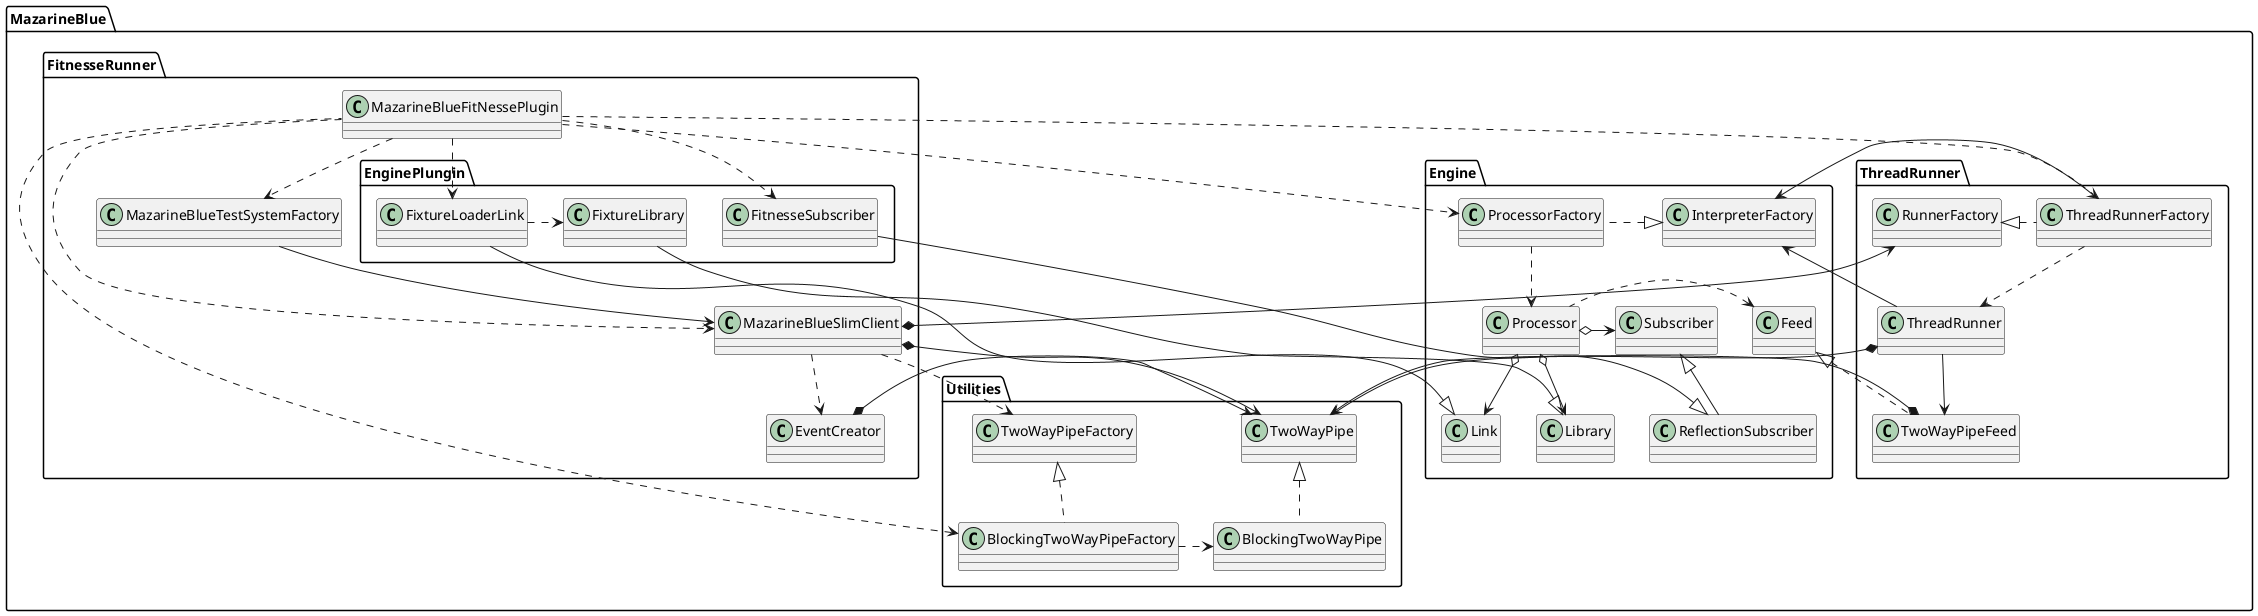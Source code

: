 @startuml
MazarineBlue.FitnesseRunner.MazarineBlueFitNessePlugin ..> MazarineBlue.ThreadRunner.ThreadRunnerFactory
MazarineBlue.FitnesseRunner.MazarineBlueFitNessePlugin ..> MazarineBlue.Engine.ProcessorFactory
MazarineBlue.FitnesseRunner.MazarineBlueFitNessePlugin ..> MazarineBlue.FitnesseRunner.MazarineBlueSlimClient
MazarineBlue.FitnesseRunner.MazarineBlueFitNessePlugin ..> MazarineBlue.FitnesseRunner.EnginePlungin.FitnesseSubscriber
MazarineBlue.FitnesseRunner.MazarineBlueFitNessePlugin ..> MazarineBlue.FitnesseRunner.MazarineBlueTestSystemFactory
MazarineBlue.FitnesseRunner.MazarineBlueFitNessePlugin ..> MazarineBlue.FitnesseRunner.EnginePlungin.FixtureLoaderLink
MazarineBlue.Utilities.BlockingTwoWayPipeFactory <. MazarineBlue.FitnesseRunner.MazarineBlueFitNessePlugin

MazarineBlue.FitnesseRunner.MazarineBlueTestSystemFactory --> MazarineBlue.FitnesseRunner.MazarineBlueSlimClient 

MazarineBlue.FitnesseRunner.MazarineBlueSlimClient *--> MazarineBlue.ThreadRunner.RunnerFactory
MazarineBlue.FitnesseRunner.MazarineBlueSlimClient *--> MazarineBlue.Utilities.TwoWayPipe
MazarineBlue.FitnesseRunner.MazarineBlueSlimClient ..> MazarineBlue.FitnesseRunner.EventCreator
MazarineBlue.FitnesseRunner.MazarineBlueSlimClient ..> MazarineBlue.Utilities.TwoWayPipeFactory

MazarineBlue.FitnesseRunner.EventCreator *--> MazarineBlue.Utilities.TwoWayPipe

MazarineBlue.Utilities.BlockingTwoWayPipeFactory .> MazarineBlue.Utilities.BlockingTwoWayPipe
MazarineBlue.Utilities.TwoWayPipeFactory <|.. MazarineBlue.Utilities.BlockingTwoWayPipeFactory
MazarineBlue.Utilities.TwoWayPipe <|.. MazarineBlue.Utilities.BlockingTwoWayPipe

MazarineBlue.ThreadRunner.RunnerFactory <|.  MazarineBlue.ThreadRunner.ThreadRunnerFactory
MazarineBlue.ThreadRunner.ThreadRunnerFactory --> MazarineBlue.Engine.InterpreterFactory
MazarineBlue.ThreadRunner.ThreadRunnerFactory ..> MazarineBlue.ThreadRunner.ThreadRunner

MazarineBlue.ThreadRunner.ThreadRunner *--> MazarineBlue.Utilities.TwoWayPipe
MazarineBlue.ThreadRunner.ThreadRunner --> MazarineBlue.ThreadRunner.TwoWayPipeFeed
MazarineBlue.ThreadRunner.ThreadRunner --> MazarineBlue.Engine.InterpreterFactory

MazarineBlue.Engine.Feed <|. MazarineBlue.ThreadRunner.TwoWayPipeFeed
MazarineBlue.Utilities.TwoWayPipe <--* MazarineBlue.ThreadRunner.TwoWayPipeFeed

MazarineBlue.Engine.InterpreterFactory <|. MazarineBlue.Engine.ProcessorFactory
MazarineBlue.Engine.ProcessorFactory ..> MazarineBlue.Engine.Processor

MazarineBlue.Engine.Feed <. MazarineBlue.Engine.Processor
MazarineBlue.Engine.Processor o-> MazarineBlue.Engine.Subscriber
MazarineBlue.Engine.Processor o--> MazarineBlue.Engine.Library
MazarineBlue.Engine.Processor o--> MazarineBlue.Engine.Link

MazarineBlue.Engine.Subscriber <|-- MazarineBlue.Engine.ReflectionSubscriber
MazarineBlue.Engine.ReflectionSubscriber <|-- MazarineBlue.FitnesseRunner.EnginePlungin.FitnesseSubscriber

MazarineBlue.Engine.Library <|-- MazarineBlue.FitnesseRunner.EnginePlungin.FixtureLibrary
MazarineBlue.Engine.Link <|-- MazarineBlue.FitnesseRunner.EnginePlungin.FixtureLoaderLink
MazarineBlue.FitnesseRunner.EnginePlungin.FixtureLoaderLink .> MazarineBlue.FitnesseRunner.EnginePlungin.FixtureLibrary
@enduml
